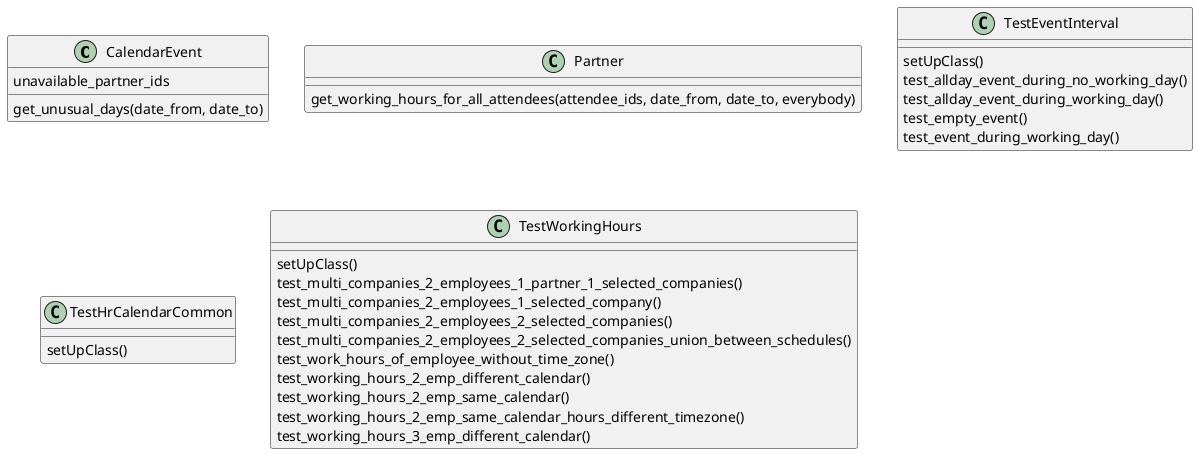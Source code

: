 @startuml classes_hr_calendar
set namespaceSeparator none
class "CalendarEvent" as odoo_src.odoo.addons.hr_calendar.models.calendar_event.CalendarEvent {
  unavailable_partner_ids
  get_unusual_days(date_from, date_to)
}
class "Partner" as odoo_src.odoo.addons.hr_calendar.models.res_partner.Partner {
  get_working_hours_for_all_attendees(attendee_ids, date_from, date_to, everybody)
}
class "TestEventInterval" as odoo_src.odoo.addons.hr_calendar.tests.test_event_interval.TestEventInterval {
  setUpClass()
  test_allday_event_during_no_working_day()
  test_allday_event_during_working_day()
  test_empty_event()
  test_event_during_working_day()
}
class "TestHrCalendarCommon" as odoo_src.odoo.addons.hr_calendar.tests.common.TestHrCalendarCommon {
  setUpClass()
}
class "TestWorkingHours" as odoo_src.odoo.addons.hr_calendar.tests.test_working_hours.TestWorkingHours {
  setUpClass()
  test_multi_companies_2_employees_1_partner_1_selected_companies()
  test_multi_companies_2_employees_1_selected_company()
  test_multi_companies_2_employees_2_selected_companies()
  test_multi_companies_2_employees_2_selected_companies_union_between_schedules()
  test_work_hours_of_employee_without_time_zone()
  test_working_hours_2_emp_different_calendar()
  test_working_hours_2_emp_same_calendar()
  test_working_hours_2_emp_same_calendar_hours_different_timezone()
  test_working_hours_3_emp_different_calendar()
}
@enduml
